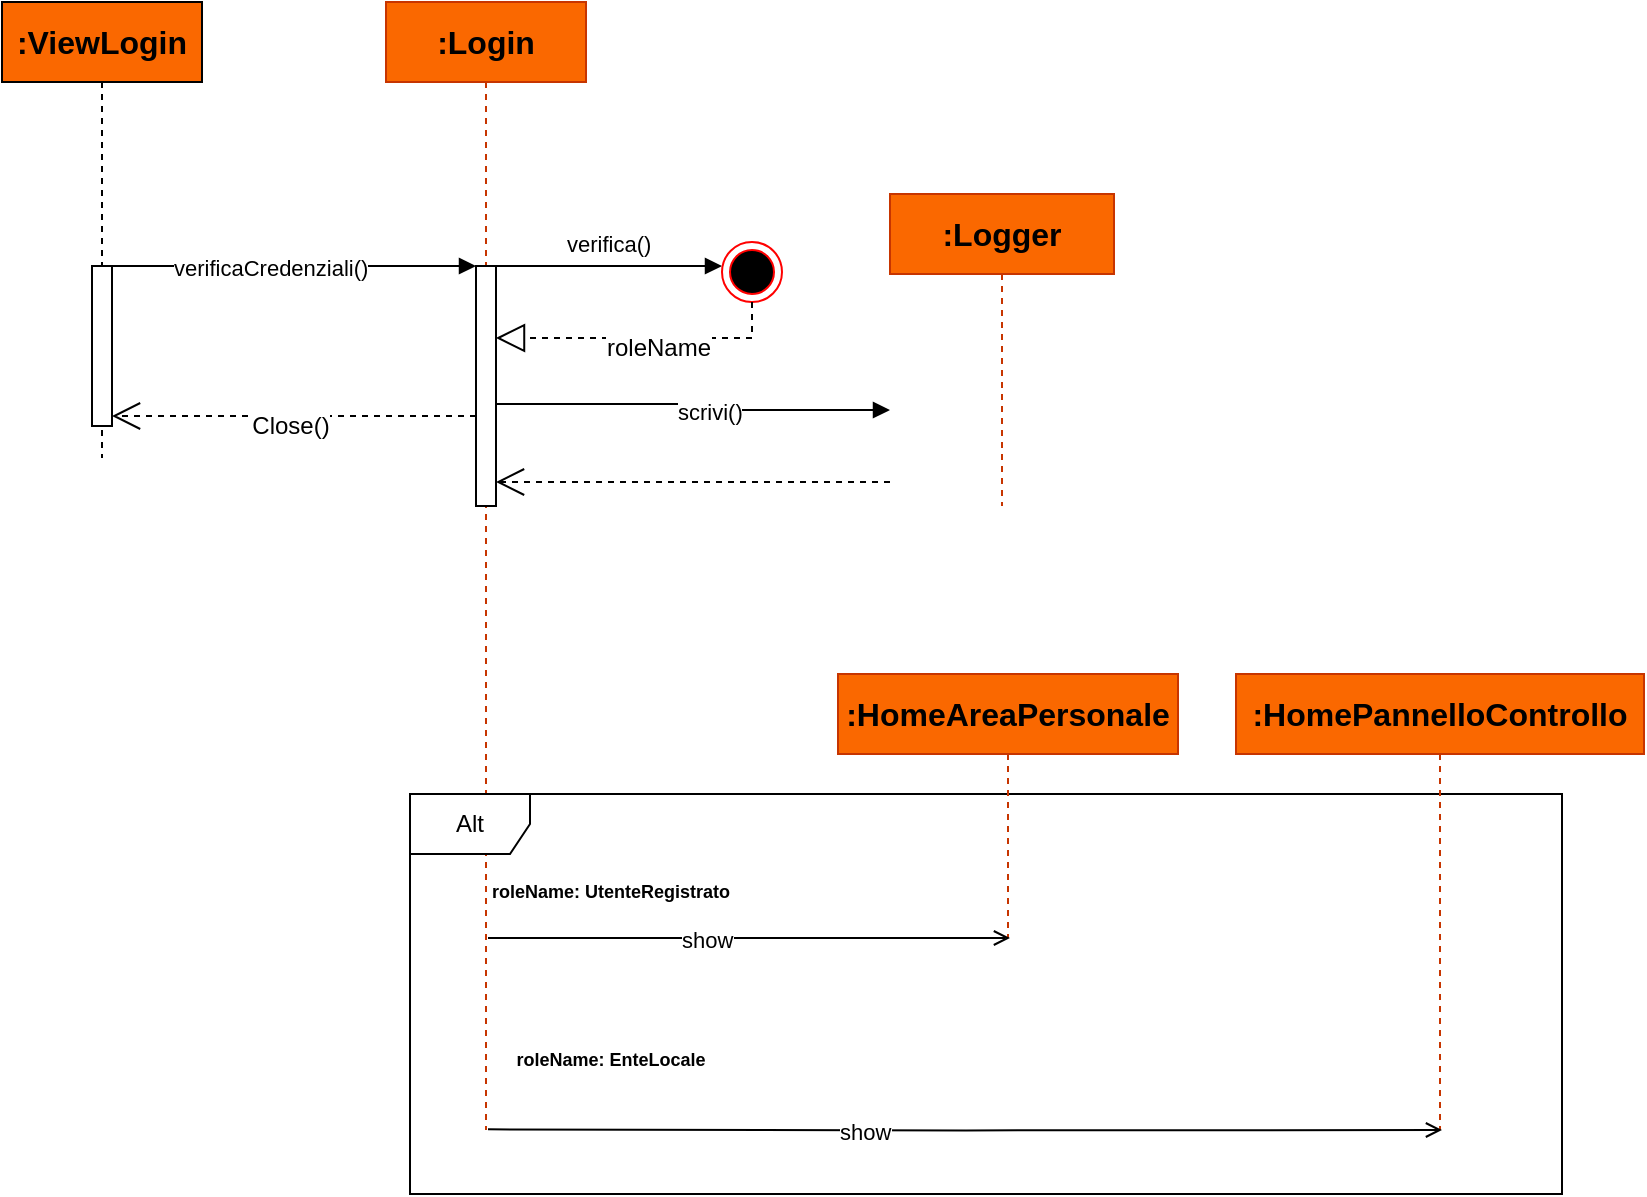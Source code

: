 <mxfile version="27.1.6">
  <diagram name="Pagina-1" id="0V4gxsG0Uc7V6atv6pii">
    <mxGraphModel dx="808" dy="441" grid="1" gridSize="12" guides="1" tooltips="1" connect="1" arrows="1" fold="1" page="1" pageScale="1" pageWidth="827" pageHeight="1169" math="0" shadow="0">
      <root>
        <mxCell id="0" />
        <mxCell id="1" parent="0" />
        <mxCell id="u3fZA9bNuohXF1SgQUcr-5" value=":ViewLogin" style="shape=umlLifeline;perimeter=lifelinePerimeter;whiteSpace=wrap;html=1;container=1;dropTarget=0;collapsible=0;recursiveResize=0;outlineConnect=0;portConstraint=eastwest;newEdgeStyle={&quot;curved&quot;:0,&quot;rounded&quot;:0};fillColor=#fa6800;fontColor=#000000;strokeColor=light-dark(#000000,#E96B12);fontSize=16;fontStyle=1;labelBorderColor=none;perimeterSpacing=0;gradientColor=none;fillStyle=solid;shadow=0;rounded=0;glass=0;strokeWidth=1;" vertex="1" parent="1">
          <mxGeometry x="144" y="384" width="100" height="228" as="geometry" />
        </mxCell>
        <mxCell id="u3fZA9bNuohXF1SgQUcr-4" value="" style="html=1;points=[[0,0,0,0,5],[0,1,0,0,-5],[1,0,0,0,5],[1,1,0,0,-5]];perimeter=orthogonalPerimeter;outlineConnect=0;targetShapes=umlLifeline;portConstraint=eastwest;newEdgeStyle={&quot;curved&quot;:0,&quot;rounded&quot;:0};fillColor=default;strokeColor=light-dark(#000000,#E96B12);" vertex="1" parent="u3fZA9bNuohXF1SgQUcr-5">
          <mxGeometry x="45" y="132" width="10" height="80" as="geometry" />
        </mxCell>
        <mxCell id="u3fZA9bNuohXF1SgQUcr-7" value=":Login" style="shape=umlLifeline;whiteSpace=wrap;html=1;container=1;dropTarget=0;collapsible=0;recursiveResize=0;outlineConnect=0;portConstraint=eastwest;newEdgeStyle={&quot;curved&quot;:0,&quot;rounded&quot;:0};fillColor=light-dark(#FA6800,#00CC00);fontColor=#000000;strokeColor=light-dark(#C73500,#00CC00);points=[[0,0,0,0,5],[0,1,0,0,-5],[1,0,0,0,5],[1,1,0,0,-5]];perimeter=rectanglePerimeter;targetShapes=umlLifeline;participant=label;fontStyle=1;fontSize=16;" vertex="1" parent="1">
          <mxGeometry x="336" y="384" width="100" height="564" as="geometry" />
        </mxCell>
        <mxCell id="u3fZA9bNuohXF1SgQUcr-8" value="" style="html=1;points=[[0,0,0,0,5],[0,1,0,0,-5],[1,0,0,0,5],[1,1,0,0,-5]];perimeter=orthogonalPerimeter;outlineConnect=0;targetShapes=umlLifeline;portConstraint=eastwest;newEdgeStyle={&quot;curved&quot;:0,&quot;rounded&quot;:0};strokeColor=light-dark(#000000,#00CC00);" vertex="1" parent="u3fZA9bNuohXF1SgQUcr-7">
          <mxGeometry x="45" y="132" width="10" height="120" as="geometry" />
        </mxCell>
        <mxCell id="u3fZA9bNuohXF1SgQUcr-9" value=":Logger" style="shape=umlLifeline;whiteSpace=wrap;html=1;container=1;dropTarget=0;collapsible=0;recursiveResize=0;outlineConnect=0;portConstraint=eastwest;newEdgeStyle={&quot;curved&quot;:0,&quot;rounded&quot;:0};fillColor=light-dark(#FA6800,#3399FF);fontColor=#000000;strokeColor=light-dark(#C73500,#3399FF);points=[[0,0,0,0,5],[0,1,0,0,-5],[1,0,0,0,5],[1,1,0,0,-5]];perimeter=rectanglePerimeter;targetShapes=umlLifeline;participant=label;fontStyle=1;fontSize=16;" vertex="1" parent="1">
          <mxGeometry x="588" y="480" width="112" height="156" as="geometry" />
        </mxCell>
        <mxCell id="u3fZA9bNuohXF1SgQUcr-11" value="verificaCredenziali()" style="endArrow=block;endFill=1;html=1;edgeStyle=orthogonalEdgeStyle;align=left;verticalAlign=top;rounded=0;" edge="1" parent="1" source="u3fZA9bNuohXF1SgQUcr-4" target="u3fZA9bNuohXF1SgQUcr-8">
          <mxGeometry x="-0.681" y="12" relative="1" as="geometry">
            <mxPoint x="204" y="516" as="sourcePoint" />
            <mxPoint x="364" y="516" as="targetPoint" />
            <Array as="points">
              <mxPoint x="288" y="516" />
              <mxPoint x="288" y="516" />
            </Array>
            <mxPoint as="offset" />
          </mxGeometry>
        </mxCell>
        <mxCell id="u3fZA9bNuohXF1SgQUcr-13" value="" style="endArrow=open;dashed=1;endFill=0;endSize=12;html=1;rounded=0;entryX=1;entryY=1;entryDx=0;entryDy=-5;entryPerimeter=0;" edge="1" parent="1" source="u3fZA9bNuohXF1SgQUcr-8" target="u3fZA9bNuohXF1SgQUcr-4">
          <mxGeometry width="160" relative="1" as="geometry">
            <mxPoint x="192" y="552" as="sourcePoint" />
            <mxPoint x="276" y="600" as="targetPoint" />
          </mxGeometry>
        </mxCell>
        <mxCell id="u3fZA9bNuohXF1SgQUcr-14" value="Close()" style="edgeLabel;html=1;align=center;verticalAlign=middle;resizable=0;points=[];rotation=0;fontSize=12;" vertex="1" connectable="0" parent="u3fZA9bNuohXF1SgQUcr-13">
          <mxGeometry x="0.542" y="2" relative="1" as="geometry">
            <mxPoint x="47" y="3" as="offset" />
          </mxGeometry>
        </mxCell>
        <mxCell id="u3fZA9bNuohXF1SgQUcr-15" value="&lt;span style=&quot;white-space: pre;&quot;&gt;&#x9;&lt;/span&gt;&amp;nbsp;verifica()" style="endArrow=block;endFill=1;html=1;edgeStyle=orthogonalEdgeStyle;align=left;verticalAlign=top;rounded=0;exitX=1;exitY=0;exitDx=0;exitDy=5;exitPerimeter=0;" edge="1" parent="1" source="u3fZA9bNuohXF1SgQUcr-8">
          <mxGeometry x="-0.813" y="24" relative="1" as="geometry">
            <mxPoint x="492" y="516" as="sourcePoint" />
            <mxPoint x="504" y="516" as="targetPoint" />
            <Array as="points">
              <mxPoint x="391" y="516" />
            </Array>
            <mxPoint as="offset" />
          </mxGeometry>
        </mxCell>
        <mxCell id="u3fZA9bNuohXF1SgQUcr-16" value="" style="ellipse;html=1;shape=endState;fillColor=light-dark(#000000,#282828);strokeColor=light-dark(#FF0000,#282828);" vertex="1" parent="1">
          <mxGeometry x="504" y="504" width="30" height="30" as="geometry" />
        </mxCell>
        <mxCell id="u3fZA9bNuohXF1SgQUcr-17" value="" style="endArrow=block;dashed=1;endFill=0;endSize=12;html=1;rounded=0;exitX=0.5;exitY=1;exitDx=0;exitDy=0;" edge="1" parent="1" source="u3fZA9bNuohXF1SgQUcr-16">
          <mxGeometry width="160" relative="1" as="geometry">
            <mxPoint x="519" y="552" as="sourcePoint" />
            <mxPoint x="391" y="552" as="targetPoint" />
            <Array as="points">
              <mxPoint x="519" y="552" />
            </Array>
          </mxGeometry>
        </mxCell>
        <mxCell id="u3fZA9bNuohXF1SgQUcr-18" value="roleName" style="edgeLabel;html=1;align=center;verticalAlign=middle;resizable=0;points=[];rotation=0;fontSize=12;" vertex="1" connectable="0" parent="u3fZA9bNuohXF1SgQUcr-17">
          <mxGeometry x="0.542" y="2" relative="1" as="geometry">
            <mxPoint x="47" y="3" as="offset" />
          </mxGeometry>
        </mxCell>
        <mxCell id="u3fZA9bNuohXF1SgQUcr-25" value="scrivi()" style="endArrow=block;endFill=1;html=1;edgeStyle=orthogonalEdgeStyle;align=left;verticalAlign=top;rounded=0;" edge="1" parent="1" target="u3fZA9bNuohXF1SgQUcr-9">
          <mxGeometry x="-0.11" y="9" relative="1" as="geometry">
            <mxPoint x="391" y="585" as="sourcePoint" />
            <mxPoint x="588.0" y="576" as="targetPoint" />
            <Array as="points">
              <mxPoint x="490" y="585" />
              <mxPoint x="490" y="588" />
            </Array>
            <mxPoint as="offset" />
          </mxGeometry>
        </mxCell>
        <mxCell id="u3fZA9bNuohXF1SgQUcr-27" value="" style="endArrow=open;dashed=1;endFill=0;endSize=12;html=1;rounded=0;" edge="1" parent="1" target="u3fZA9bNuohXF1SgQUcr-8">
          <mxGeometry width="160" relative="1" as="geometry">
            <mxPoint x="588" y="624" as="sourcePoint" />
            <mxPoint x="406" y="624" as="targetPoint" />
          </mxGeometry>
        </mxCell>
        <mxCell id="u3fZA9bNuohXF1SgQUcr-29" value="Alt" style="shape=umlFrame;whiteSpace=wrap;html=1;pointerEvents=0;" vertex="1" parent="1">
          <mxGeometry x="348" y="780" width="576" height="200" as="geometry" />
        </mxCell>
        <mxCell id="u3fZA9bNuohXF1SgQUcr-30" value=":HomeAreaPersonale" style="shape=umlLifeline;whiteSpace=wrap;html=1;container=1;dropTarget=0;collapsible=0;recursiveResize=0;outlineConnect=0;portConstraint=eastwest;newEdgeStyle={&quot;curved&quot;:0,&quot;rounded&quot;:0};fillColor=#fa6800;fontColor=#000000;strokeColor=#C73500;points=[[0,0,0,0,5],[0,1,0,0,-5],[1,0,0,0,5],[1,1,0,0,-5]];perimeter=rectanglePerimeter;targetShapes=umlLifeline;participant=label;fontStyle=1;fontSize=16;" vertex="1" parent="1">
          <mxGeometry x="562" y="720" width="170" height="132" as="geometry" />
        </mxCell>
        <mxCell id="u3fZA9bNuohXF1SgQUcr-31" value=":HomePannelloControllo" style="shape=umlLifeline;whiteSpace=wrap;html=1;container=1;dropTarget=0;collapsible=0;recursiveResize=0;outlineConnect=0;portConstraint=eastwest;newEdgeStyle={&quot;curved&quot;:0,&quot;rounded&quot;:0};fillColor=#fa6800;fontColor=#000000;strokeColor=#C73500;points=[[0,0,0,0,5],[0,1,0,0,-5],[1,0,0,0,5],[1,1,0,0,-5]];perimeter=rectanglePerimeter;targetShapes=umlLifeline;participant=label;fontStyle=1;fontSize=16;" vertex="1" parent="1">
          <mxGeometry x="761" y="720" width="204" height="228" as="geometry" />
        </mxCell>
        <mxCell id="u3fZA9bNuohXF1SgQUcr-33" value="roleName: UtenteRegistrato" style="text;align=center;fontStyle=1;verticalAlign=middle;spacingLeft=3;spacingRight=3;strokeColor=none;rotatable=0;points=[[0,0.5],[1,0.5]];portConstraint=eastwest;html=1;fontSize=9;" vertex="1" parent="1">
          <mxGeometry x="408" y="816" width="80" height="26" as="geometry" />
        </mxCell>
        <mxCell id="u3fZA9bNuohXF1SgQUcr-34" value="roleName: EnteLocale" style="text;align=center;fontStyle=1;verticalAlign=middle;spacingLeft=3;spacingRight=3;strokeColor=none;rotatable=0;points=[[0,0.5],[1,0.5]];portConstraint=eastwest;html=1;fontSize=9;" vertex="1" parent="1">
          <mxGeometry x="408" y="900" width="80" height="26" as="geometry" />
        </mxCell>
        <mxCell id="u3fZA9bNuohXF1SgQUcr-35" value="show" style="endArrow=open;endFill=0;html=1;edgeStyle=orthogonalEdgeStyle;align=left;verticalAlign=top;rounded=0;" edge="1" parent="1">
          <mxGeometry x="-0.273" y="12" relative="1" as="geometry">
            <mxPoint x="387" y="852" as="sourcePoint" />
            <mxPoint x="648" y="852" as="targetPoint" />
            <mxPoint as="offset" />
          </mxGeometry>
        </mxCell>
        <mxCell id="u3fZA9bNuohXF1SgQUcr-38" value="show" style="endArrow=open;endFill=0;html=1;edgeStyle=orthogonalEdgeStyle;align=left;verticalAlign=top;rounded=0;" edge="1" parent="1">
          <mxGeometry x="-0.273" y="12" relative="1" as="geometry">
            <mxPoint x="387" y="947.67" as="sourcePoint" />
            <mxPoint x="864" y="948" as="targetPoint" />
            <mxPoint as="offset" />
          </mxGeometry>
        </mxCell>
      </root>
    </mxGraphModel>
  </diagram>
</mxfile>
